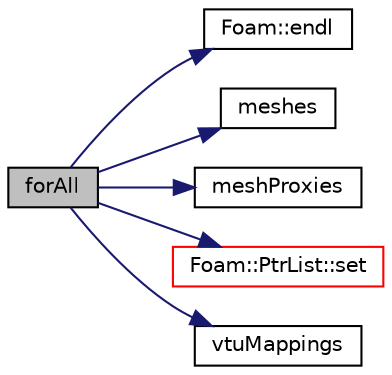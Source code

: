 digraph "forAll"
{
  bgcolor="transparent";
  edge [fontname="Helvetica",fontsize="10",labelfontname="Helvetica",labelfontsize="10"];
  node [fontname="Helvetica",fontsize="10",shape=record];
  rankdir="LR";
  Node1 [label="forAll",height=0.2,width=0.4,color="black", fillcolor="grey75", style="filled" fontcolor="black"];
  Node1 -> Node2 [color="midnightblue",fontsize="10",style="solid",fontname="Helvetica"];
  Node2 [label="Foam::endl",height=0.2,width=0.4,color="black",URL="$namespaceFoam.html#a2db8fe02a0d3909e9351bb4275b23ce4",tooltip="Add newline and flush stream. "];
  Node1 -> Node3 [color="midnightblue",fontsize="10",style="solid",fontname="Helvetica"];
  Node3 [label="meshes",height=0.2,width=0.4,color="black",URL="$utilities_2postProcessing_2dataConversion_2foamToVTK_2createMeshes_8H.html#ab75793fda7be25614bd7d5ae8885d28d"];
  Node1 -> Node4 [color="midnightblue",fontsize="10",style="solid",fontname="Helvetica"];
  Node4 [label="meshProxies",height=0.2,width=0.4,color="black",URL="$utilities_2postProcessing_2dataConversion_2foamToVTK_2createMeshes_8H.html#ab7f69a8844b68038b116375ecd0bc975"];
  Node1 -> Node5 [color="midnightblue",fontsize="10",style="solid",fontname="Helvetica"];
  Node5 [label="Foam::PtrList::set",height=0.2,width=0.4,color="red",URL="$classFoam_1_1PtrList.html#a048776ab2f56c864e91eb71a010dcce6",tooltip="Return const pointer to element (if set) or nullptr. "];
  Node1 -> Node6 [color="midnightblue",fontsize="10",style="solid",fontname="Helvetica"];
  Node6 [label="vtuMappings",height=0.2,width=0.4,color="black",URL="$utilities_2postProcessing_2dataConversion_2foamToVTK_2createMeshes_8H.html#a23c35691afdb2404f3b9d21b94a4ad3a"];
}
